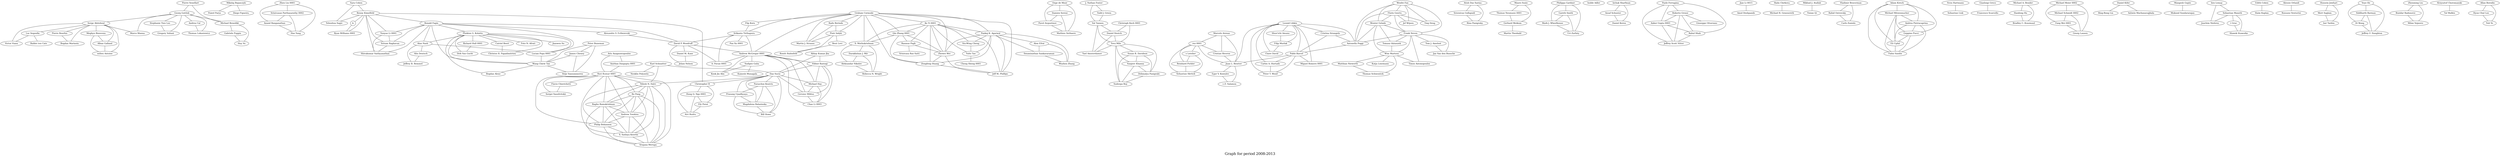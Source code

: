 /*****
Graph for period 2008-2013
*****/

graph G {
  graph [splines=true overlap=false]
  node  [shape=ellipse, width=0.3, height=0.3]
  0 [label="Pierre Senellart"];
  1 [label="Georg Gottlob"];
  2 [label="Mikolaj Bojanczyk"];
  3 [label="Pawel Parys"];
  4 [label="Zhen Liu 0001"];
  5 [label="Srinivasan Parthasarathy 0002"];
  6 [label="Anand Ranganathan"];
  7 [label="Hao Yang"];
  8 [label="Sara Cohen"];
  9 [label="Benny Kimelfeld"];
  10 [label="Yehoshua Sagiv"];
  11 [label="Graham Cormode"];
  12 [label="Flip Korn"];
  13 [label="Srikanta Tirthapura"];
  14 [label="Oege de Moor"];
  15 [label="Damien Sereni"];
  16 [label="Pavel Avgustinov"];
  17 [label="Mathieu Verbaere"];
  18 [label="J. Nathan Foster"];
  19 [label="Todd J. Green"];
  20 [label="Val Tannen"];
  21 [label="Ronald Fagin"];
  22 [label="Phokion G. Kolaitis"];
  23 [label="Alan Nash"];
  24 [label="Lucian Popa 0001"];
  25 [label="Marcelo Arenas"];
  26 [label="rez 0001"];
  27 [label="Cristian Riveros"];
  28 [label="Atish Das Sarma"];
  29 [label="Sreenivas Gollapudi"];
  30 [label="Rina Panigrahy"];
  31 [label="Karl Schnaitter"];
  32 [label="Neoklis Polyzotis"];
  33 [label="Mauro Sozio"];
  34 [label="Thomas Neumann 0001"];
  35 [label="Gerhard Weikum"];
  36 [label="Christoph Koch 0001"];
  37 [label="Peter Buneman"];
  38 [label="James Cheney"];
  39 [label="Wang Chiew Tan"];
  40 [label="Stijn Vansummeren"];
  41 [label="Leonid Libkin"];
  42 [label="Cristina Sirangelo"];
  43 [label="Philippa Gardner"];
  44 [label="Gareth Smith"];
  45 [label="Mark J. Wheelhouse"];
  46 [label="Uri Zarfaty"];
  47 [label="Wenfei Fan"];
  48 [label="Aris Anagnostopoulos"];
  49 [label="Anirban Dasgupta 0001"];
  50 [label="Ravi Kumar 0001"];
  51 [label="Alexandre V. Evfimievski"];
  52 [label="David P. Woodruff"];
  53 [label="Foto N. Afrati"];
  54 [label="Isolde Adler"];
  55 [label="Alin Deutsch"];
  56 [label="Jeffrey B. Remmel"];
  57 [label="Serge Abiteboul"];
  58 [label="Luc Segoufin"];
  59 [label="Victor Vianu"];
  60 [label="Izchak Sharfman"];
  61 [label="Assaf Schuster"];
  62 [label="Daniel Keren"];
  63 [label="Andrew McGregor 0001"];
  64 [label="Abhay Kumar Jha"];
  65 [label="Vibhor Rastogi"];
  66 [label="Dan Suciu"];
  67 [label="Floris Geerts"];
  68 [label="Wouter Gelade"];
  69 [label="Frank Neven"];
  70 [label="Antonella Poggi"];
  71 [label="Balder ten Cate"];
  72 [label="Paolo Ferragina"];
  73 [label="Roberto Grossi"];
  74 [label="Ankur Gupta 0003"];
  75 [label="Rahul Shah"];
  76 [label="Jeffrey Scott Vitter"];
  77 [label="Stephanie Tien Lee"];
  78 [label="Gregory Valiant"];
  79 [label="Andrea Cal"];
  80 [label="Thomas Lukasiewicz"];
  81 [label="Marco Manna"];
  82 [label="Shun'ichi Amano"];
  83 [label="Filip Murlak"];
  84 [label="Pablo Barcel"];
  85 [label="Jian Li 0015"];
  86 [label="Amol Deshpande"];
  87 [label="Radu Berinde"];
  88 [label="Piotr Indyk"];
  89 [label="Martin J. Strauss"];
  90 [label="Rada Chirkova"];
  91 [label="Michael R. Genesereth"];
  92 [label="Ke Yi 0001"];
  93 [label="Qin Zhang 0001"];
  94 [label="Pankaj K. Agarwal"];
  95 [label="Siu-Wing Cheng"];
  96 [label="Yufei Tao"];
  97 [label="Mikhail J. Atallah"];
  98 [label="Yinian Qi"];
  99 [label="Sudipto Guha"];
  100 [label="Kamesh Munagala"];
  101 [label="Catriel Beeri"];
  102 [label="Christos H. Papadimitriou"];
  103 [label="Vladimir Braverman"];
  104 [label="Rafail Ostrovsky"];
  105 [label="Carlo Zaniolo"];
  106 [label="Pierre Bourhis"];
  107 [label="Bogdan Marinoiu"];
  108 [label="Rasmus Pagh"];
  109 [label="Srinivasa Rao Satti"];
  110 [label="Adam Kirsch"];
  111 [label="Michael Mitzenmacher"];
  112 [label="Andrea Pietracaprina"];
  113 [label="Geppino Pucci"];
  114 [label="Eli Upfal"];
  115 [label="Fabio Vandin"];
  116 [label="Flavio Chierichetti"];
  117 [label="Sergei Vassilvitskii"];
  118 [label="Nilesh N. Dalvi"];
  119 [label="Bo Pang"];
  120 [label="Raghu Ramakrishnan"];
  121 [label="Andrew Tomkins"];
  122 [label="Philip Bohannon"];
  123 [label="S. Sathiya Keerthi"];
  124 [label="Srujana Merugu"];
  125 [label="Michael Hay"];
  126 [label="Gerome Miklau"];
  127 [label="Carlos A. Hurtado"];
  128 [label="Peter T. Wood"];
  129 [label="Claire David"];
  130 [label="Bogdan Alexe"];
  131 [label="Jianwen Su"];
  132 [label="Christopher R"];
  133 [label="Yunyao Li 0001"];
  134 [label="Sriram Raghavan"];
  135 [label="Shivakumar Vaithyanathan"];
  136 [label="Tomasz Idziaszek"];
  137 [label="Wim Martens"];
  138 [label="Matthias Niewerth"];
  139 [label="Thomas Schwentick"];
  140 [label="Daniel M. Kane"];
  141 [label="Jelani Nelson"];
  142 [label="Daniel Deutch"];
  143 [label="Tova Milo"];
  144 [label="Juan L. Reutter"];
  145 [label="Sven Hartmann"];
  146 [label="Sebastian Link"];
  147 [label="Chao Li 0003"];
  148 [label="Gianluigi Greco"];
  149 [label="Francesco Scarcello"];
  150 [label="Zhewei Wei"];
  151 [label="S. Muthukrishnan"];
  152 [label="Michael A. Bender"];
  153 [label="Haodong Hu"];
  154 [label="Bradley C. Kuszmaul"];
  155 [label="Michael Meier 0002"];
  156 [label="Michael Schmidt 0002"];
  157 [label="Fang Wei 0001"];
  158 [label="Georg Lausen"];
  159 [label="Daniel Kifer"];
  160 [label="Bing-Rong Lin"];
  161 [label="Michael Benedikt"];
  162 [label="Gabriele Puppis"];
  163 [label="Huy Vu"];
  164 [label="Mangesh Gupte"];
  165 [label="Mukund Sundararajan"];
  166 [label="lien Lemay"];
  167 [label="Sebastian Maneth"];
  168 [label="Joachim Niehren"];
  169 [label="Martin Theobald"];
  170 [label="Tom J. Ameloot"];
  171 [label="Jan Van den Bussche"];
  172 [label="Timos Antonopoulos"];
  173 [label="Darakhshan J. Mir"];
  174 [label="Aleksandar Nikolov"];
  175 [label="Rebecca N. Wright"];
  176 [label="Cheng Sheng 0001"];
  177 [label="Meghyn Bienvenu"];
  178 [label="Alban Galland"];
  179 [label="milien Antoine"];
  180 [label="k"];
  181 [label="Ryan Williams 0001"];
  182 [label="Jef Wijsen"];
  183 [label="Diego Figueira"];
  184 [label="Edith Cohen"];
  185 [label="Haim Kaplan"];
  186 [label="Yael Amsterdamer"];
  187 [label="Alessio Orlandi"];
  188 [label="Rossano Venturini"];
  189 [label="Susan B. Davidson"];
  190 [label="Sanjeev Khanna"];
  191 [label="Debmalya Panigrahi"];
  192 [label="Sudeepa Roy"];
  193 [label="Paraschos Koutris"];
  194 [label="Hossein Jowhari"];
  195 [label="Mert Saglam"];
  196 [label="bor Tardos"];
  197 [label="Yeye He"];
  198 [label="Siddharth Barman"];
  199 [label="Di Wang"];
  200 [label="Jeffrey F. Naughton"];
  201 [label="Giuseppe Ottaviano"];
  202 [label="A. Pavan 0001"];
  203 [label="Kook Jin Ahn"];
  204 [label="Pan Xu 0001"];
  205 [label="s Letelier"];
  206 [label="Reinhard Pichler"];
  207 [label="Sebastian Skritek"];
  208 [label="Zhenming Liu"];
  209 [label="Bozidar Radunovic"];
  210 [label="Milan Vojnovic"];
  211 [label="Richard Hull 0001"];
  212 [label="Dirk Van Gucht"];
  213 [label="Miguel Romero 0001"];
  214 [label="Reut Levi"];
  215 [label="Ronitt Rubinfeld"];
  216 [label="Alon Efrat"];
  217 [label="Swaminathan Sankararaman"];
  218 [label="Wuzhou Zhang"];
  219 [label="Zengfeng Huang"];
  220 [label="Jeff M. Phillips"];
  221 [label="Krzysztof Choromanski"];
  222 [label="Tal Malkin"];
  223 [label="Egor V. Kostylev"];
  224 [label="s Z. Salamon"];
  225 [label="t Groz"];
  226 [label="Slawek Staworko"];
  227 [label="Allan Borodin"];
  228 [label="Hyun Chul Lee"];
  229 [label="Yuli Ye"];
  230 [label="Ashwin Machanavajjhala"];
  231 [label="Prasang Upadhyaya"];
  232 [label="Magdalena Balazinska"];
  233 [label="Bill Howe"];
  234 [label="Katja Losemann"];
  235 [label="Hung Q. Ngo 0001"];
  236 [label="Ely Porat"];
  237 [label="Atri Rudra"];
  238 [label="Ting Deng"];
  0 -- 1;
  0 -- 161;
  1 -- 57;
  1 -- 77;
  1 -- 78;
  1 -- 79;
  1 -- 80;
  1 -- 81;
  1 -- 161;
  2 -- 3;
  2 -- 183;
  4 -- 5;
  4 -- 6;
  4 -- 7;
  5 -- 6;
  5 -- 7;
  6 -- 7;
  8 -- 9;
  8 -- 10;
  9 -- 10;
  9 -- 21;
  9 -- 132;
  9 -- 133;
  9 -- 134;
  9 -- 135;
  9 -- 180;
  9 -- 181;
  11 -- 12;
  11 -- 13;
  11 -- 63;
  11 -- 87;
  11 -- 88;
  11 -- 89;
  11 -- 92;
  11 -- 93;
  11 -- 94;
  11 -- 150;
  11 -- 151;
  11 -- 219;
  11 -- 220;
  12 -- 13;
  13 -- 52;
  13 -- 63;
  13 -- 202;
  13 -- 204;
  14 -- 15;
  14 -- 16;
  14 -- 17;
  15 -- 16;
  15 -- 17;
  16 -- 17;
  18 -- 19;
  18 -- 20;
  19 -- 20;
  20 -- 142;
  20 -- 143;
  20 -- 186;
  21 -- 22;
  21 -- 23;
  21 -- 24;
  21 -- 39;
  21 -- 51;
  21 -- 52;
  21 -- 133;
  21 -- 134;
  21 -- 135;
  22 -- 23;
  22 -- 24;
  22 -- 39;
  22 -- 53;
  22 -- 101;
  22 -- 102;
  22 -- 130;
  22 -- 131;
  22 -- 211;
  22 -- 212;
  23 -- 24;
  23 -- 55;
  23 -- 56;
  24 -- 39;
  25 -- 26;
  25 -- 27;
  25 -- 144;
  26 -- 27;
  26 -- 144;
  26 -- 205;
  26 -- 206;
  26 -- 207;
  27 -- 144;
  28 -- 29;
  28 -- 30;
  29 -- 30;
  31 -- 32;
  31 -- 66;
  31 -- 118;
  33 -- 34;
  33 -- 35;
  34 -- 35;
  35 -- 169;
  36 -- 142;
  36 -- 143;
  37 -- 38;
  37 -- 39;
  37 -- 40;
  38 -- 39;
  38 -- 40;
  39 -- 40;
  39 -- 130;
  41 -- 42;
  41 -- 70;
  41 -- 82;
  41 -- 83;
  41 -- 84;
  41 -- 127;
  41 -- 128;
  41 -- 129;
  41 -- 144;
  41 -- 213;
  42 -- 70;
  42 -- 84;
  43 -- 44;
  43 -- 45;
  43 -- 46;
  44 -- 45;
  44 -- 46;
  45 -- 46;
  47 -- 67;
  47 -- 68;
  47 -- 69;
  47 -- 70;
  47 -- 182;
  47 -- 238;
  48 -- 49;
  48 -- 50;
  49 -- 50;
  50 -- 116;
  50 -- 117;
  50 -- 118;
  50 -- 119;
  50 -- 120;
  50 -- 121;
  50 -- 122;
  50 -- 123;
  50 -- 124;
  51 -- 52;
  52 -- 63;
  52 -- 140;
  52 -- 141;
  52 -- 202;
  55 -- 56;
  57 -- 58;
  57 -- 59;
  57 -- 81;
  57 -- 106;
  57 -- 107;
  57 -- 177;
  57 -- 178;
  57 -- 179;
  58 -- 59;
  58 -- 71;
  60 -- 61;
  60 -- 62;
  61 -- 62;
  63 -- 65;
  63 -- 99;
  63 -- 125;
  63 -- 126;
  63 -- 147;
  63 -- 202;
  63 -- 203;
  64 -- 65;
  64 -- 66;
  65 -- 66;
  65 -- 125;
  65 -- 126;
  65 -- 147;
  66 -- 118;
  66 -- 125;
  66 -- 126;
  66 -- 132;
  66 -- 193;
  66 -- 231;
  66 -- 232;
  66 -- 233;
  67 -- 68;
  67 -- 69;
  67 -- 70;
  67 -- 182;
  67 -- 238;
  68 -- 69;
  68 -- 70;
  68 -- 136;
  68 -- 137;
  69 -- 70;
  69 -- 136;
  69 -- 137;
  69 -- 170;
  69 -- 171;
  69 -- 172;
  70 -- 84;
  72 -- 73;
  72 -- 74;
  72 -- 75;
  72 -- 76;
  73 -- 74;
  73 -- 75;
  73 -- 76;
  73 -- 201;
  74 -- 75;
  74 -- 76;
  75 -- 76;
  77 -- 78;
  79 -- 80;
  82 -- 83;
  83 -- 129;
  84 -- 127;
  84 -- 128;
  84 -- 144;
  84 -- 213;
  85 -- 86;
  87 -- 88;
  87 -- 89;
  88 -- 89;
  88 -- 214;
  88 -- 215;
  90 -- 91;
  92 -- 93;
  92 -- 94;
  92 -- 95;
  92 -- 96;
  92 -- 108;
  92 -- 150;
  92 -- 151;
  92 -- 219;
  92 -- 220;
  93 -- 108;
  93 -- 150;
  93 -- 151;
  93 -- 219;
  94 -- 95;
  94 -- 96;
  94 -- 150;
  94 -- 216;
  94 -- 217;
  94 -- 218;
  94 -- 219;
  94 -- 220;
  95 -- 96;
  96 -- 176;
  97 -- 98;
  99 -- 100;
  99 -- 203;
  101 -- 102;
  103 -- 104;
  103 -- 105;
  104 -- 105;
  106 -- 107;
  108 -- 109;
  108 -- 150;
  110 -- 111;
  110 -- 112;
  110 -- 113;
  110 -- 114;
  110 -- 115;
  111 -- 112;
  111 -- 113;
  111 -- 114;
  111 -- 115;
  112 -- 113;
  112 -- 114;
  112 -- 115;
  113 -- 114;
  113 -- 115;
  114 -- 115;
  116 -- 117;
  118 -- 119;
  118 -- 120;
  118 -- 121;
  118 -- 122;
  118 -- 123;
  118 -- 124;
  119 -- 120;
  119 -- 121;
  119 -- 122;
  119 -- 123;
  119 -- 124;
  120 -- 121;
  120 -- 122;
  120 -- 123;
  120 -- 124;
  121 -- 122;
  121 -- 123;
  121 -- 124;
  122 -- 123;
  122 -- 124;
  123 -- 124;
  125 -- 126;
  125 -- 147;
  126 -- 147;
  127 -- 128;
  132 -- 235;
  132 -- 236;
  132 -- 237;
  133 -- 134;
  133 -- 135;
  134 -- 135;
  136 -- 137;
  137 -- 138;
  137 -- 139;
  137 -- 172;
  137 -- 234;
  138 -- 139;
  140 -- 141;
  142 -- 143;
  142 -- 186;
  143 -- 186;
  143 -- 189;
  143 -- 190;
  143 -- 191;
  143 -- 192;
  144 -- 223;
  144 -- 224;
  145 -- 146;
  148 -- 149;
  150 -- 219;
  150 -- 220;
  151 -- 173;
  151 -- 174;
  151 -- 175;
  152 -- 153;
  152 -- 154;
  153 -- 154;
  155 -- 156;
  155 -- 157;
  155 -- 158;
  156 -- 157;
  156 -- 158;
  157 -- 158;
  159 -- 160;
  159 -- 230;
  161 -- 162;
  161 -- 163;
  162 -- 163;
  164 -- 165;
  166 -- 167;
  166 -- 168;
  167 -- 168;
  167 -- 225;
  167 -- 226;
  170 -- 171;
  173 -- 174;
  173 -- 175;
  174 -- 175;
  177 -- 178;
  177 -- 179;
  178 -- 179;
  180 -- 181;
  184 -- 185;
  187 -- 188;
  189 -- 190;
  189 -- 191;
  189 -- 192;
  190 -- 191;
  190 -- 192;
  191 -- 192;
  193 -- 231;
  193 -- 232;
  193 -- 233;
  194 -- 195;
  194 -- 196;
  195 -- 196;
  197 -- 198;
  197 -- 199;
  197 -- 200;
  198 -- 199;
  198 -- 200;
  199 -- 200;
  205 -- 206;
  205 -- 207;
  206 -- 207;
  208 -- 209;
  208 -- 210;
  209 -- 210;
  211 -- 212;
  214 -- 215;
  216 -- 217;
  216 -- 218;
  217 -- 218;
  219 -- 220;
  221 -- 222;
  223 -- 224;
  225 -- 226;
  227 -- 228;
  227 -- 229;
  228 -- 229;
  231 -- 232;
  231 -- 233;
  232 -- 233;
  235 -- 236;
  235 -- 237;
  236 -- 237;
  label = "\nGraph for period 2008-2013\n";  fontsize=24;
}
